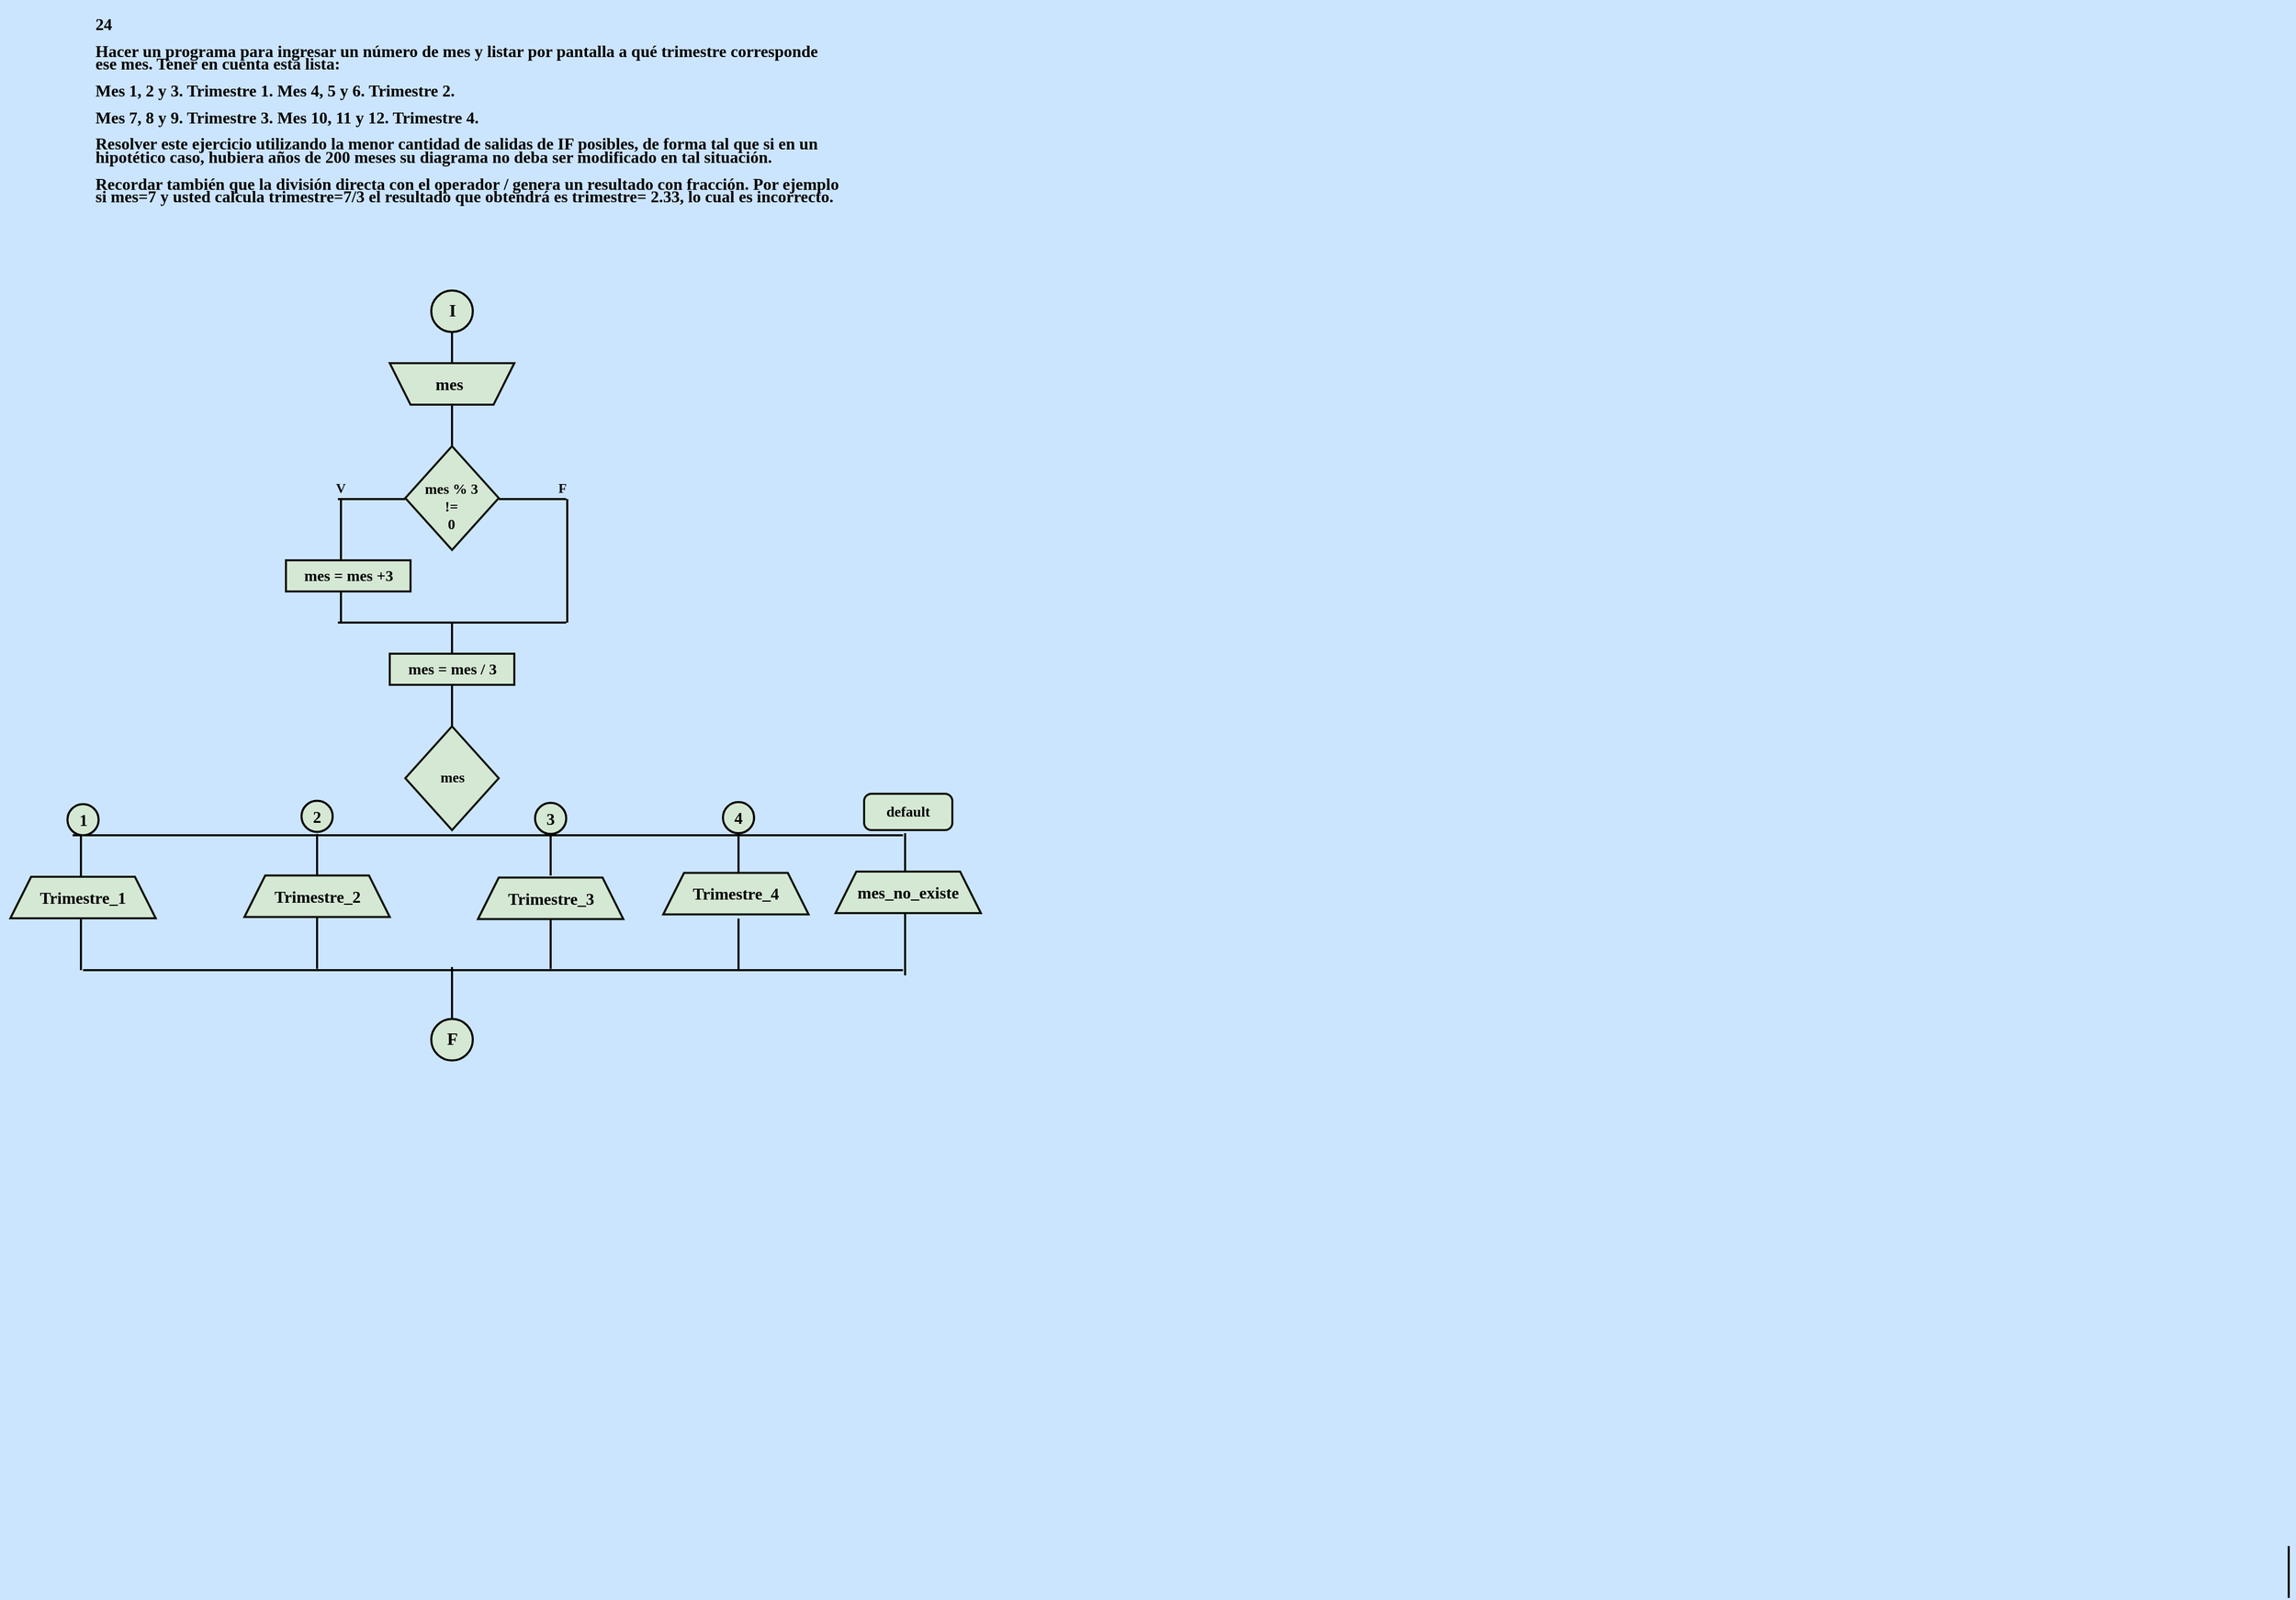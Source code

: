 <mxfile version="24.1.0" type="device">
  <diagram name="Página-1" id="Mt0nv1lMX7RmK_c0K_UG">
    <mxGraphModel dx="1420" dy="830" grid="1" gridSize="10" guides="1" tooltips="1" connect="1" arrows="1" fold="1" page="1" pageScale="1" pageWidth="827" pageHeight="1169" background="#CCE5FF" math="0" shadow="0">
      <root>
        <mxCell id="0" />
        <mxCell id="1" parent="0" />
        <mxCell id="Nl1nGp0fdvwtMMv5hh1q-1" value="&lt;p style=&quot;line-height: 90%;&quot;&gt;&lt;font style=&quot;font-size: 16px;&quot; color=&quot;#000000&quot; face=&quot;Comic Sans MS&quot;&gt;&lt;b&gt;24&lt;br&gt;&lt;br&gt;Hacer un programa para ingresar un número de mes y listar por pantalla a qué trimestre corresponde ese mes. Tener en cuenta esta lista:&lt;br&gt;&lt;br&gt;Mes 1, 2 y 3. Trimestre 1. Mes 4, 5 y 6. Trimestre 2. &lt;br&gt;&lt;br&gt;Mes 7, 8 y 9. Trimestre 3. Mes 10, 11 y 12. Trimestre 4.&lt;br&gt;&lt;br&gt;Resolver este ejercicio utilizando la menor cantidad de salidas de IF posibles, de forma tal que si en un hipotético caso, hubiera años de 200 meses su diagrama no deba ser modificado en tal situación.&lt;br&gt;&lt;br&gt;Recordar también que la división directa con el operador / genera un resultado con fracción. Por ejemplo si mes=7 y usted calcula trimestre=7/3 el resultado que obtendrá es trimestre= 2.33, lo cual es incorrecto.&lt;/b&gt;&lt;/font&gt;&lt;/p&gt;" style="text;whiteSpace=wrap;html=1;fontFamily=Architects Daughter;fontSource=https%3A%2F%2Ffonts.googleapis.com%2Fcss%3Ffamily%3DArchitects%2BDaughter;" vertex="1" parent="1">
          <mxGeometry x="180" width="720" height="240" as="geometry" />
        </mxCell>
        <mxCell id="Nl1nGp0fdvwtMMv5hh1q-156" value="" style="line;strokeWidth=2;direction=south;html=1;hachureGap=4;fontFamily=Architects Daughter;fontSource=https://fonts.googleapis.com/css?family=Architects+Daughter;strokeColor=#000000;container=0;" vertex="1" parent="1">
          <mxGeometry x="2290" y="1490" width="10" height="50" as="geometry" />
        </mxCell>
        <mxCell id="Nl1nGp0fdvwtMMv5hh1q-160" value="" style="group;aspect=fixed;" vertex="1" connectable="0" parent="1">
          <mxGeometry x="90" y="280" width="955" height="742" as="geometry" />
        </mxCell>
        <mxCell id="Nl1nGp0fdvwtMMv5hh1q-51" value="" style="line;strokeWidth=2;html=1;perimeter=backbonePerimeter;points=[];outlineConnect=0;hachureGap=4;fontFamily=Architects Daughter;fontSource=https://fonts.googleapis.com/css?family=Architects+Daughter;strokeColor=#000000;container=0;" vertex="1" parent="Nl1nGp0fdvwtMMv5hh1q-160">
          <mxGeometry x="70" y="520" width="800" height="10" as="geometry" />
        </mxCell>
        <mxCell id="Nl1nGp0fdvwtMMv5hh1q-95" value="" style="line;strokeWidth=2;html=1;perimeter=backbonePerimeter;points=[];outlineConnect=0;hachureGap=4;fontFamily=Architects Daughter;fontSource=https://fonts.googleapis.com/css?family=Architects+Daughter;strokeColor=#000000;container=0;" vertex="1" parent="Nl1nGp0fdvwtMMv5hh1q-160">
          <mxGeometry x="325.5" y="315" width="220" height="10" as="geometry" />
        </mxCell>
        <mxCell id="Nl1nGp0fdvwtMMv5hh1q-96" value="" style="line;strokeWidth=2;html=1;perimeter=backbonePerimeter;points=[];outlineConnect=0;hachureGap=4;fontFamily=Architects Daughter;fontSource=https://fonts.googleapis.com/css?family=Architects+Daughter;strokeColor=#000000;container=0;" vertex="1" parent="Nl1nGp0fdvwtMMv5hh1q-160">
          <mxGeometry x="480.5" y="196" width="65" height="10" as="geometry" />
        </mxCell>
        <mxCell id="Nl1nGp0fdvwtMMv5hh1q-97" value="" style="line;strokeWidth=2;html=1;perimeter=backbonePerimeter;points=[];outlineConnect=0;hachureGap=4;fontFamily=Architects Daughter;fontSource=https://fonts.googleapis.com/css?family=Architects+Daughter;strokeColor=#000000;container=0;" vertex="1" parent="Nl1nGp0fdvwtMMv5hh1q-160">
          <mxGeometry x="80" y="650" width="790" height="10" as="geometry" />
        </mxCell>
        <mxCell id="Nl1nGp0fdvwtMMv5hh1q-98" value="" style="line;strokeWidth=2;html=1;perimeter=backbonePerimeter;points=[];outlineConnect=0;hachureGap=4;fontFamily=Architects Daughter;fontSource=https://fonts.googleapis.com/css?family=Architects+Daughter;strokeColor=#000000;container=0;" vertex="1" parent="Nl1nGp0fdvwtMMv5hh1q-160">
          <mxGeometry x="325.5" y="196" width="65" height="10" as="geometry" />
        </mxCell>
        <mxCell id="Nl1nGp0fdvwtMMv5hh1q-99" value="" style="line;strokeWidth=2;direction=south;html=1;hachureGap=4;fontFamily=Architects Daughter;fontSource=https://fonts.googleapis.com/css?family=Architects+Daughter;strokeColor=#000000;container=0;" vertex="1" parent="Nl1nGp0fdvwtMMv5hh1q-160">
          <mxGeometry x="323.5" y="290" width="10" height="30" as="geometry" />
        </mxCell>
        <mxCell id="Nl1nGp0fdvwtMMv5hh1q-100" value="" style="line;strokeWidth=2;direction=south;html=1;hachureGap=4;fontFamily=Architects Daughter;fontSource=https://fonts.googleapis.com/css?family=Architects+Daughter;strokeColor=#000000;container=0;" vertex="1" parent="Nl1nGp0fdvwtMMv5hh1q-160">
          <mxGeometry x="323.5" y="200" width="10" height="60" as="geometry" />
        </mxCell>
        <mxCell id="Nl1nGp0fdvwtMMv5hh1q-101" value="" style="line;strokeWidth=2;direction=south;html=1;hachureGap=4;fontFamily=Architects Daughter;fontSource=https://fonts.googleapis.com/css?family=Architects+Daughter;strokeColor=#000000;container=0;" vertex="1" parent="Nl1nGp0fdvwtMMv5hh1q-160">
          <mxGeometry x="430.5" y="110" width="10" height="40" as="geometry" />
        </mxCell>
        <mxCell id="Nl1nGp0fdvwtMMv5hh1q-102" value="" style="line;strokeWidth=2;direction=south;html=1;hachureGap=4;fontFamily=Architects Daughter;fontSource=https://fonts.googleapis.com/css?family=Architects+Daughter;strokeColor=#000000;container=0;" vertex="1" parent="Nl1nGp0fdvwtMMv5hh1q-160">
          <mxGeometry x="430.5" y="40" width="10" height="30" as="geometry" />
        </mxCell>
        <mxCell id="Nl1nGp0fdvwtMMv5hh1q-104" value="" style="line;strokeWidth=2;direction=south;html=1;hachureGap=4;fontFamily=Architects Daughter;fontSource=https://fonts.googleapis.com/css?family=Architects+Daughter;strokeColor=#000000;container=0;" vertex="1" parent="Nl1nGp0fdvwtMMv5hh1q-160">
          <mxGeometry x="541.5" y="201" width="10" height="119" as="geometry" />
        </mxCell>
        <mxCell id="Nl1nGp0fdvwtMMv5hh1q-109" value="" style="line;strokeWidth=2;direction=south;html=1;hachureGap=4;fontFamily=Architects Daughter;fontSource=https://fonts.googleapis.com/css?family=Architects+Daughter;strokeColor=#000000;container=0;" vertex="1" parent="Nl1nGp0fdvwtMMv5hh1q-160">
          <mxGeometry x="430.5" y="652" width="10" height="50" as="geometry" />
        </mxCell>
        <mxCell id="Nl1nGp0fdvwtMMv5hh1q-115" value="" style="line;strokeWidth=2;direction=south;html=1;hachureGap=4;fontFamily=Architects Daughter;fontSource=https://fonts.googleapis.com/css?family=Architects+Daughter;strokeColor=#000000;container=0;" vertex="1" parent="Nl1nGp0fdvwtMMv5hh1q-160">
          <mxGeometry x="430.5" y="320" width="10" height="30" as="geometry" />
        </mxCell>
        <mxCell id="Nl1nGp0fdvwtMMv5hh1q-116" value="" style="line;strokeWidth=2;direction=south;html=1;hachureGap=4;fontFamily=Architects Daughter;fontSource=https://fonts.googleapis.com/css?family=Architects+Daughter;strokeColor=#000000;container=0;" vertex="1" parent="Nl1nGp0fdvwtMMv5hh1q-160">
          <mxGeometry x="430.5" y="380" width="10" height="40" as="geometry" />
        </mxCell>
        <mxCell id="Nl1nGp0fdvwtMMv5hh1q-31" value="" style="strokeWidth=2;html=1;shape=mxgraph.flowchart.start_2;whiteSpace=wrap;rounded=0;labelBackgroundColor=none;strokeColor=#000000;align=center;verticalAlign=middle;fontFamily=Helvetica;fontSize=12;fontColor=default;fillColor=#d5e8d4;container=0;" vertex="1" parent="Nl1nGp0fdvwtMMv5hh1q-160">
          <mxGeometry x="415.5" width="40" height="40" as="geometry" />
        </mxCell>
        <mxCell id="Nl1nGp0fdvwtMMv5hh1q-32" value="&lt;b&gt;&lt;font color=&quot;#000000&quot; style=&quot;font-size: 17px;&quot; face=&quot;Comic Sans MS&quot;&gt;I&lt;/font&gt;&lt;/b&gt;" style="text;strokeColor=none;align=center;fillColor=none;html=1;verticalAlign=middle;whiteSpace=wrap;rounded=0;fontFamily=Architects Daughter;fontSource=https%3A%2F%2Ffonts.googleapis.com%2Fcss%3Ffamily%3DArchitects%2BDaughter;container=0;" vertex="1" parent="Nl1nGp0fdvwtMMv5hh1q-160">
          <mxGeometry x="420.5" y="5" width="30" height="30" as="geometry" />
        </mxCell>
        <mxCell id="Nl1nGp0fdvwtMMv5hh1q-34" value="" style="strokeWidth=2;html=1;shape=mxgraph.flowchart.start_2;whiteSpace=wrap;rounded=0;labelBackgroundColor=none;strokeColor=#000000;align=center;verticalAlign=middle;fontFamily=Helvetica;fontSize=12;fontColor=default;fillColor=#d5e8d4;container=0;" vertex="1" parent="Nl1nGp0fdvwtMMv5hh1q-160">
          <mxGeometry x="415.5" y="702" width="40" height="40" as="geometry" />
        </mxCell>
        <mxCell id="Nl1nGp0fdvwtMMv5hh1q-35" value="&lt;b&gt;&lt;font color=&quot;#000000&quot; style=&quot;font-size: 17px;&quot; face=&quot;Comic Sans MS&quot;&gt;F&lt;/font&gt;&lt;/b&gt;" style="text;strokeColor=none;align=center;fillColor=none;html=1;verticalAlign=middle;whiteSpace=wrap;rounded=0;fontFamily=Architects Daughter;fontSource=https://fonts.googleapis.com/css?family=Architects+Daughter;container=0;" vertex="1" parent="Nl1nGp0fdvwtMMv5hh1q-160">
          <mxGeometry x="420.5" y="707" width="30" height="30" as="geometry" />
        </mxCell>
        <mxCell id="Nl1nGp0fdvwtMMv5hh1q-37" value="" style="shape=trapezoid;perimeter=trapezoidPerimeter;whiteSpace=wrap;html=1;fixedSize=1;rounded=0;labelBackgroundColor=none;strokeColor=#121211;strokeWidth=2;align=center;verticalAlign=middle;fontFamily=Helvetica;fontSize=12;fontColor=default;fillColor=#d5e8d4;direction=west;container=0;aspect=fixed;" vertex="1" parent="Nl1nGp0fdvwtMMv5hh1q-160">
          <mxGeometry x="375.5" y="70" width="120" height="40" as="geometry">
            <mxRectangle x="-1020" y="-650" width="50" height="40" as="alternateBounds" />
          </mxGeometry>
        </mxCell>
        <mxCell id="Nl1nGp0fdvwtMMv5hh1q-38" value="&lt;font face=&quot;Comic Sans MS&quot; color=&quot;#000000&quot;&gt;&lt;span style=&quot;font-size: 16px;&quot;&gt;&lt;b&gt;&amp;nbsp;mes&lt;/b&gt;&lt;/span&gt;&lt;/font&gt;" style="text;strokeColor=none;align=center;fillColor=none;html=1;verticalAlign=middle;whiteSpace=wrap;rounded=0;fontFamily=Architects Daughter;fontSource=https://fonts.googleapis.com/css?family=Architects+Daughter;aspect=fixed;container=0;" vertex="1" parent="Nl1nGp0fdvwtMMv5hh1q-160">
          <mxGeometry x="385.5" y="70" width="90" height="40" as="geometry" />
        </mxCell>
        <mxCell id="Nl1nGp0fdvwtMMv5hh1q-40" value="" style="rhombus;whiteSpace=wrap;html=1;rounded=0;labelBackgroundColor=none;strokeColor=#0F140C;strokeWidth=2;align=center;verticalAlign=middle;fontFamily=Helvetica;fontSize=12;fontColor=default;fillColor=#d5e8d4;container=0;" vertex="1" parent="Nl1nGp0fdvwtMMv5hh1q-160">
          <mxGeometry x="390.5" y="150" width="90" height="100" as="geometry" />
        </mxCell>
        <mxCell id="Nl1nGp0fdvwtMMv5hh1q-41" value="&lt;font color=&quot;#000000&quot; size=&quot;1&quot; face=&quot;Comic Sans MS&quot;&gt;&lt;b style=&quot;font-size: 14px;&quot;&gt;mes % 3 !=&lt;/b&gt;&lt;/font&gt;&lt;div&gt;&lt;font color=&quot;#000000&quot; size=&quot;1&quot; face=&quot;Comic Sans MS&quot;&gt;&lt;b style=&quot;font-size: 14px;&quot;&gt;0&lt;/b&gt;&lt;/font&gt;&lt;/div&gt;" style="text;strokeColor=none;align=center;fillColor=none;html=1;verticalAlign=middle;whiteSpace=wrap;rounded=0;fontFamily=Architects Daughter;fontSource=https%3A%2F%2Ffonts.googleapis.com%2Fcss%3Ffamily%3DArchitects%2BDaughter;container=0;" vertex="1" parent="Nl1nGp0fdvwtMMv5hh1q-160">
          <mxGeometry x="404.5" y="184" width="60" height="50" as="geometry" />
        </mxCell>
        <mxCell id="Nl1nGp0fdvwtMMv5hh1q-43" value="" style="rounded=0;whiteSpace=wrap;html=1;labelBackgroundColor=none;strokeColor=#0f100e;strokeWidth=2;align=center;verticalAlign=middle;fontFamily=Helvetica;fontSize=12;fontColor=default;fillColor=#d5e8d4;container=0;" vertex="1" parent="Nl1nGp0fdvwtMMv5hh1q-160">
          <mxGeometry x="275.5" y="260" width="120" height="30" as="geometry" />
        </mxCell>
        <mxCell id="Nl1nGp0fdvwtMMv5hh1q-44" value="&lt;b&gt;&lt;font color=&quot;#000000&quot; style=&quot;font-size: 15px;&quot; face=&quot;Comic Sans MS&quot;&gt;mes = mes +3&lt;/font&gt;&lt;/b&gt;" style="text;strokeColor=none;align=center;fillColor=none;html=1;verticalAlign=middle;whiteSpace=wrap;rounded=0;fontFamily=Architects Daughter;fontSource=https://fonts.googleapis.com/css?family=Architects+Daughter;container=0;" vertex="1" parent="Nl1nGp0fdvwtMMv5hh1q-160">
          <mxGeometry x="280.5" y="265" width="110" height="20" as="geometry" />
        </mxCell>
        <mxCell id="Nl1nGp0fdvwtMMv5hh1q-46" value="" style="rounded=0;whiteSpace=wrap;html=1;labelBackgroundColor=none;strokeColor=#0f100e;strokeWidth=2;align=center;verticalAlign=middle;fontFamily=Helvetica;fontSize=12;fontColor=default;fillColor=#d5e8d4;container=0;" vertex="1" parent="Nl1nGp0fdvwtMMv5hh1q-160">
          <mxGeometry x="375.5" y="350" width="120" height="30" as="geometry" />
        </mxCell>
        <mxCell id="Nl1nGp0fdvwtMMv5hh1q-47" value="&lt;b&gt;&lt;font color=&quot;#000000&quot; style=&quot;font-size: 15px;&quot; face=&quot;Comic Sans MS&quot;&gt;mes = mes / 3&lt;/font&gt;&lt;/b&gt;" style="text;strokeColor=none;align=center;fillColor=none;html=1;verticalAlign=middle;whiteSpace=wrap;rounded=0;fontFamily=Architects Daughter;fontSource=https://fonts.googleapis.com/css?family=Architects+Daughter;container=0;" vertex="1" parent="Nl1nGp0fdvwtMMv5hh1q-160">
          <mxGeometry x="380.5" y="355" width="110" height="20" as="geometry" />
        </mxCell>
        <mxCell id="Nl1nGp0fdvwtMMv5hh1q-49" value="" style="rhombus;whiteSpace=wrap;html=1;rounded=0;labelBackgroundColor=none;strokeColor=#0F140C;strokeWidth=2;align=center;verticalAlign=middle;fontFamily=Helvetica;fontSize=12;fontColor=default;fillColor=#d5e8d4;container=0;" vertex="1" parent="Nl1nGp0fdvwtMMv5hh1q-160">
          <mxGeometry x="390.5" y="420" width="90" height="100" as="geometry" />
        </mxCell>
        <mxCell id="Nl1nGp0fdvwtMMv5hh1q-50" value="&lt;font face=&quot;Comic Sans MS&quot; color=&quot;#000000&quot;&gt;&lt;span style=&quot;font-size: 14px;&quot;&gt;&lt;b&gt;mes&lt;/b&gt;&lt;/span&gt;&lt;/font&gt;" style="text;strokeColor=none;align=center;fillColor=none;html=1;verticalAlign=middle;whiteSpace=wrap;rounded=0;fontFamily=Architects Daughter;fontSource=https%3A%2F%2Ffonts.googleapis.com%2Fcss%3Ffamily%3DArchitects%2BDaughter;container=0;" vertex="1" parent="Nl1nGp0fdvwtMMv5hh1q-160">
          <mxGeometry x="405.5" y="445" width="60" height="50" as="geometry" />
        </mxCell>
        <mxCell id="Nl1nGp0fdvwtMMv5hh1q-123" value="" style="group" vertex="1" connectable="0" parent="Nl1nGp0fdvwtMMv5hh1q-160">
          <mxGeometry x="450.5" y="493.75" width="160" height="160" as="geometry" />
        </mxCell>
        <mxCell id="Nl1nGp0fdvwtMMv5hh1q-105" value="" style="line;strokeWidth=2;direction=south;html=1;hachureGap=4;fontFamily=Architects Daughter;fontSource=https://fonts.googleapis.com/css?family=Architects+Daughter;strokeColor=#000000;container=0;" vertex="1" parent="Nl1nGp0fdvwtMMv5hh1q-123">
          <mxGeometry x="75" y="30" width="10" height="40" as="geometry" />
        </mxCell>
        <mxCell id="Nl1nGp0fdvwtMMv5hh1q-106" value="" style="line;strokeWidth=2;direction=south;html=1;hachureGap=4;fontFamily=Architects Daughter;fontSource=https://fonts.googleapis.com/css?family=Architects+Daughter;strokeColor=#000000;container=0;" vertex="1" parent="Nl1nGp0fdvwtMMv5hh1q-123">
          <mxGeometry x="75" y="110" width="10" height="50" as="geometry" />
        </mxCell>
        <mxCell id="Nl1nGp0fdvwtMMv5hh1q-56" value="" style="strokeWidth=2;html=1;shape=mxgraph.flowchart.start_2;whiteSpace=wrap;rounded=0;labelBackgroundColor=none;strokeColor=#000000;align=center;verticalAlign=middle;fontFamily=Helvetica;fontSize=12;fontColor=default;fillColor=#d5e8d4;aspect=fixed;container=0;" vertex="1" parent="Nl1nGp0fdvwtMMv5hh1q-123">
          <mxGeometry x="65" width="30" height="30" as="geometry" />
        </mxCell>
        <mxCell id="Nl1nGp0fdvwtMMv5hh1q-57" value="&lt;b&gt;&lt;font color=&quot;#000000&quot; style=&quot;font-size: 16px;&quot; face=&quot;Comic Sans MS&quot;&gt;3&lt;/font&gt;&lt;/b&gt;" style="text;strokeColor=none;align=center;fillColor=none;html=1;verticalAlign=middle;whiteSpace=wrap;rounded=0;fontFamily=Architects Daughter;fontSource=https://fonts.googleapis.com/css?family=Architects+Daughter;aspect=fixed;container=0;" vertex="1" parent="Nl1nGp0fdvwtMMv5hh1q-123">
          <mxGeometry x="57.5" y="3.75" width="45" height="22.5" as="geometry" />
        </mxCell>
        <mxCell id="Nl1nGp0fdvwtMMv5hh1q-80" value="" style="shape=trapezoid;perimeter=trapezoidPerimeter;whiteSpace=wrap;html=1;fixedSize=1;rounded=0;labelBackgroundColor=none;strokeColor=#0F140C;strokeWidth=2;align=center;verticalAlign=middle;fontFamily=Helvetica;fontSize=12;fontColor=default;fillColor=#d5e8d4;container=0;" vertex="1" parent="Nl1nGp0fdvwtMMv5hh1q-123">
          <mxGeometry x="10" y="72" width="140" height="40" as="geometry" />
        </mxCell>
        <mxCell id="Nl1nGp0fdvwtMMv5hh1q-81" value="&lt;b&gt;&lt;font color=&quot;#000000&quot; style=&quot;font-size: 16px;&quot; face=&quot;Comic Sans MS&quot;&gt;Trimestre_3&lt;/font&gt;&lt;/b&gt;" style="text;strokeColor=none;align=center;fillColor=none;html=1;verticalAlign=middle;whiteSpace=wrap;rounded=0;fontFamily=Architects Daughter;fontSource=https://fonts.googleapis.com/css?family=Architects+Daughter;container=0;" vertex="1" parent="Nl1nGp0fdvwtMMv5hh1q-123">
          <mxGeometry y="77" width="160" height="30" as="geometry" />
        </mxCell>
        <mxCell id="Nl1nGp0fdvwtMMv5hh1q-132" value="" style="group;aspect=fixed;" vertex="1" connectable="0" parent="Nl1nGp0fdvwtMMv5hh1q-160">
          <mxGeometry x="225.5" y="491.75" width="160" height="162" as="geometry" />
        </mxCell>
        <mxCell id="Nl1nGp0fdvwtMMv5hh1q-126" value="" style="line;strokeWidth=2;direction=south;html=1;hachureGap=4;fontFamily=Architects Daughter;fontSource=https://fonts.googleapis.com/css?family=Architects+Daughter;strokeColor=#000000;container=0;" vertex="1" parent="Nl1nGp0fdvwtMMv5hh1q-132">
          <mxGeometry x="75" y="32" width="10" height="40" as="geometry" />
        </mxCell>
        <mxCell id="Nl1nGp0fdvwtMMv5hh1q-127" value="" style="line;strokeWidth=2;direction=south;html=1;hachureGap=4;fontFamily=Architects Daughter;fontSource=https://fonts.googleapis.com/css?family=Architects+Daughter;strokeColor=#000000;container=0;" vertex="1" parent="Nl1nGp0fdvwtMMv5hh1q-132">
          <mxGeometry x="75" y="112" width="10" height="50" as="geometry" />
        </mxCell>
        <mxCell id="Nl1nGp0fdvwtMMv5hh1q-128" value="" style="strokeWidth=2;html=1;shape=mxgraph.flowchart.start_2;whiteSpace=wrap;rounded=0;labelBackgroundColor=none;strokeColor=#000000;align=center;verticalAlign=middle;fontFamily=Helvetica;fontSize=12;fontColor=default;fillColor=#d5e8d4;aspect=fixed;container=0;" vertex="1" parent="Nl1nGp0fdvwtMMv5hh1q-132">
          <mxGeometry x="65" width="30" height="30" as="geometry" />
        </mxCell>
        <mxCell id="Nl1nGp0fdvwtMMv5hh1q-129" value="&lt;b&gt;&lt;font color=&quot;#000000&quot; style=&quot;font-size: 16px;&quot; face=&quot;Comic Sans MS&quot;&gt;2&lt;/font&gt;&lt;/b&gt;" style="text;strokeColor=none;align=center;fillColor=none;html=1;verticalAlign=middle;whiteSpace=wrap;rounded=0;fontFamily=Architects Daughter;fontSource=https://fonts.googleapis.com/css?family=Architects+Daughter;aspect=fixed;container=0;" vertex="1" parent="Nl1nGp0fdvwtMMv5hh1q-132">
          <mxGeometry x="57.5" y="3.75" width="45" height="22.5" as="geometry" />
        </mxCell>
        <mxCell id="Nl1nGp0fdvwtMMv5hh1q-130" value="" style="shape=trapezoid;perimeter=trapezoidPerimeter;whiteSpace=wrap;html=1;fixedSize=1;rounded=0;labelBackgroundColor=none;strokeColor=#0F140C;strokeWidth=2;align=center;verticalAlign=middle;fontFamily=Helvetica;fontSize=12;fontColor=default;fillColor=#d5e8d4;container=0;" vertex="1" parent="Nl1nGp0fdvwtMMv5hh1q-132">
          <mxGeometry x="10" y="72" width="140" height="40" as="geometry" />
        </mxCell>
        <mxCell id="Nl1nGp0fdvwtMMv5hh1q-131" value="&lt;b&gt;&lt;font color=&quot;#000000&quot; style=&quot;font-size: 16px;&quot; face=&quot;Comic Sans MS&quot;&gt;Trimestre_2&lt;/font&gt;&lt;/b&gt;" style="text;strokeColor=none;align=center;fillColor=none;html=1;verticalAlign=middle;whiteSpace=wrap;rounded=0;fontFamily=Architects Daughter;fontSource=https://fonts.googleapis.com/css?family=Architects+Daughter;container=0;" vertex="1" parent="Nl1nGp0fdvwtMMv5hh1q-132">
          <mxGeometry y="77" width="160" height="30" as="geometry" />
        </mxCell>
        <mxCell id="Nl1nGp0fdvwtMMv5hh1q-139" value="" style="group;aspect=fixed;" vertex="1" connectable="0" parent="Nl1nGp0fdvwtMMv5hh1q-160">
          <mxGeometry y="495" width="160" height="160" as="geometry" />
        </mxCell>
        <mxCell id="Nl1nGp0fdvwtMMv5hh1q-133" value="" style="line;strokeWidth=2;direction=south;html=1;hachureGap=4;fontFamily=Architects Daughter;fontSource=https://fonts.googleapis.com/css?family=Architects+Daughter;strokeColor=#000000;container=0;" vertex="1" parent="Nl1nGp0fdvwtMMv5hh1q-139">
          <mxGeometry x="73" y="110" width="10" height="50" as="geometry" />
        </mxCell>
        <mxCell id="Nl1nGp0fdvwtMMv5hh1q-134" value="" style="line;strokeWidth=2;direction=south;html=1;hachureGap=4;fontFamily=Architects Daughter;fontSource=https://fonts.googleapis.com/css?family=Architects+Daughter;strokeColor=#000000;container=0;" vertex="1" parent="Nl1nGp0fdvwtMMv5hh1q-139">
          <mxGeometry x="73" y="30" width="10" height="40" as="geometry" />
        </mxCell>
        <mxCell id="Nl1nGp0fdvwtMMv5hh1q-135" value="" style="strokeWidth=2;html=1;shape=mxgraph.flowchart.start_2;whiteSpace=wrap;rounded=0;labelBackgroundColor=none;strokeColor=#000000;align=center;verticalAlign=middle;fontFamily=Helvetica;fontSize=12;fontColor=default;fillColor=#d5e8d4;aspect=fixed;container=0;" vertex="1" parent="Nl1nGp0fdvwtMMv5hh1q-139">
          <mxGeometry x="65" width="30" height="30" as="geometry" />
        </mxCell>
        <mxCell id="Nl1nGp0fdvwtMMv5hh1q-136" value="&lt;b&gt;&lt;font color=&quot;#000000&quot; style=&quot;font-size: 16px;&quot; face=&quot;Comic Sans MS&quot;&gt;1&lt;/font&gt;&lt;/b&gt;" style="text;strokeColor=none;align=center;fillColor=none;html=1;verticalAlign=middle;whiteSpace=wrap;rounded=0;fontFamily=Architects Daughter;fontSource=https://fonts.googleapis.com/css?family=Architects+Daughter;aspect=fixed;container=0;" vertex="1" parent="Nl1nGp0fdvwtMMv5hh1q-139">
          <mxGeometry x="57.5" y="3.75" width="45" height="22.5" as="geometry" />
        </mxCell>
        <mxCell id="Nl1nGp0fdvwtMMv5hh1q-137" value="" style="shape=trapezoid;perimeter=trapezoidPerimeter;whiteSpace=wrap;html=1;fixedSize=1;rounded=0;labelBackgroundColor=none;strokeColor=#0F140C;strokeWidth=2;align=center;verticalAlign=middle;fontFamily=Helvetica;fontSize=12;fontColor=default;fillColor=#d5e8d4;container=0;" vertex="1" parent="Nl1nGp0fdvwtMMv5hh1q-139">
          <mxGeometry x="10" y="70" width="140" height="40" as="geometry" />
        </mxCell>
        <mxCell id="Nl1nGp0fdvwtMMv5hh1q-138" value="&lt;font face=&quot;Comic Sans MS&quot; color=&quot;#000000&quot;&gt;&lt;span style=&quot;font-size: 16px;&quot;&gt;&lt;b&gt;Trimestre_1&lt;/b&gt;&lt;/span&gt;&lt;/font&gt;" style="text;strokeColor=none;align=center;fillColor=none;html=1;verticalAlign=middle;whiteSpace=wrap;rounded=0;fontFamily=Architects Daughter;fontSource=https://fonts.googleapis.com/css?family=Architects+Daughter;container=0;" vertex="1" parent="Nl1nGp0fdvwtMMv5hh1q-139">
          <mxGeometry y="75" width="160" height="30" as="geometry" />
        </mxCell>
        <mxCell id="Nl1nGp0fdvwtMMv5hh1q-142" value="" style="group;aspect=fixed;" vertex="1" connectable="0" parent="Nl1nGp0fdvwtMMv5hh1q-160">
          <mxGeometry x="795" y="560" width="160" height="40" as="geometry" />
        </mxCell>
        <mxCell id="Nl1nGp0fdvwtMMv5hh1q-140" value="" style="shape=trapezoid;perimeter=trapezoidPerimeter;whiteSpace=wrap;html=1;fixedSize=1;rounded=0;labelBackgroundColor=none;strokeColor=#0F140C;strokeWidth=2;align=center;verticalAlign=middle;fontFamily=Helvetica;fontSize=12;fontColor=default;fillColor=#d5e8d4;container=0;" vertex="1" parent="Nl1nGp0fdvwtMMv5hh1q-142">
          <mxGeometry x="10" width="140" height="40" as="geometry" />
        </mxCell>
        <mxCell id="Nl1nGp0fdvwtMMv5hh1q-141" value="&lt;b&gt;&lt;font color=&quot;#000000&quot; style=&quot;font-size: 16px;&quot; face=&quot;Comic Sans MS&quot;&gt;mes_no_existe&lt;/font&gt;&lt;/b&gt;" style="text;strokeColor=none;align=center;fillColor=none;html=1;verticalAlign=middle;whiteSpace=wrap;rounded=0;fontFamily=Architects Daughter;fontSource=https://fonts.googleapis.com/css?family=Architects+Daughter;container=0;" vertex="1" parent="Nl1nGp0fdvwtMMv5hh1q-142">
          <mxGeometry y="5" width="160" height="30" as="geometry" />
        </mxCell>
        <mxCell id="Nl1nGp0fdvwtMMv5hh1q-143" value="" style="group;aspect=fixed;" vertex="1" connectable="0" parent="Nl1nGp0fdvwtMMv5hh1q-160">
          <mxGeometry x="830" y="485" width="90" height="35" as="geometry" />
        </mxCell>
        <mxCell id="Nl1nGp0fdvwtMMv5hh1q-71" value="" style="rounded=1;whiteSpace=wrap;html=1;absoluteArcSize=1;arcSize=14;strokeWidth=2;labelBackgroundColor=none;strokeColor=#0F140C;align=center;verticalAlign=middle;fontFamily=Helvetica;fontSize=12;fontColor=default;fillColor=#d5e8d4;aspect=fixed;container=0;" vertex="1" parent="Nl1nGp0fdvwtMMv5hh1q-143">
          <mxGeometry x="2.5" width="85" height="35" as="geometry" />
        </mxCell>
        <mxCell id="Nl1nGp0fdvwtMMv5hh1q-72" value="&lt;b&gt;&lt;font color=&quot;#000000&quot; style=&quot;font-size: 14px;&quot; face=&quot;Comic Sans MS&quot;&gt;default&lt;/font&gt;&lt;/b&gt;" style="text;strokeColor=none;align=center;fillColor=none;html=1;verticalAlign=middle;whiteSpace=wrap;rounded=0;fontFamily=Architects Daughter;fontSource=https://fonts.googleapis.com/css?family=Architects+Daughter;aspect=fixed;container=0;" vertex="1" parent="Nl1nGp0fdvwtMMv5hh1q-143">
          <mxGeometry y="2.5" width="90" height="30" as="geometry" />
        </mxCell>
        <mxCell id="Nl1nGp0fdvwtMMv5hh1q-153" value="" style="group;aspect=fixed;" vertex="1" connectable="0" parent="Nl1nGp0fdvwtMMv5hh1q-160">
          <mxGeometry x="629" y="493" width="160" height="158.25" as="geometry" />
        </mxCell>
        <mxCell id="Nl1nGp0fdvwtMMv5hh1q-146" value="" style="line;strokeWidth=2;direction=south;html=1;hachureGap=4;fontFamily=Architects Daughter;fontSource=https://fonts.googleapis.com/css?family=Architects+Daughter;strokeColor=#000000;container=0;" vertex="1" parent="Nl1nGp0fdvwtMMv5hh1q-153">
          <mxGeometry x="77.5" y="30" width="10" height="40" as="geometry" />
        </mxCell>
        <mxCell id="Nl1nGp0fdvwtMMv5hh1q-147" value="" style="line;strokeWidth=2;direction=south;html=1;hachureGap=4;fontFamily=Architects Daughter;fontSource=https://fonts.googleapis.com/css?family=Architects+Daughter;strokeColor=#000000;container=0;" vertex="1" parent="Nl1nGp0fdvwtMMv5hh1q-153">
          <mxGeometry x="77.5" y="112.25" width="10" height="50" as="geometry" />
        </mxCell>
        <mxCell id="Nl1nGp0fdvwtMMv5hh1q-148" value="" style="strokeWidth=2;html=1;shape=mxgraph.flowchart.start_2;whiteSpace=wrap;rounded=0;labelBackgroundColor=none;strokeColor=#000000;align=center;verticalAlign=middle;fontFamily=Helvetica;fontSize=12;fontColor=default;fillColor=#d5e8d4;aspect=fixed;container=0;" vertex="1" parent="Nl1nGp0fdvwtMMv5hh1q-153">
          <mxGeometry x="67.5" width="30" height="30" as="geometry" />
        </mxCell>
        <mxCell id="Nl1nGp0fdvwtMMv5hh1q-149" value="&lt;b&gt;&lt;font color=&quot;#000000&quot; style=&quot;font-size: 16px;&quot; face=&quot;Comic Sans MS&quot;&gt;4&lt;/font&gt;&lt;/b&gt;" style="text;strokeColor=none;align=center;fillColor=none;html=1;verticalAlign=middle;whiteSpace=wrap;rounded=0;fontFamily=Architects Daughter;fontSource=https://fonts.googleapis.com/css?family=Architects+Daughter;aspect=fixed;container=0;" vertex="1" parent="Nl1nGp0fdvwtMMv5hh1q-153">
          <mxGeometry x="60" y="3.75" width="45" height="22.5" as="geometry" />
        </mxCell>
        <mxCell id="Nl1nGp0fdvwtMMv5hh1q-150" value="" style="shape=trapezoid;perimeter=trapezoidPerimeter;whiteSpace=wrap;html=1;fixedSize=1;rounded=0;labelBackgroundColor=none;strokeColor=#0F140C;strokeWidth=2;align=center;verticalAlign=middle;fontFamily=Helvetica;fontSize=12;fontColor=default;fillColor=#d5e8d4;container=0;" vertex="1" parent="Nl1nGp0fdvwtMMv5hh1q-153">
          <mxGeometry x="10" y="68.25" width="140" height="40" as="geometry" />
        </mxCell>
        <mxCell id="Nl1nGp0fdvwtMMv5hh1q-151" value="&lt;b&gt;&lt;font color=&quot;#000000&quot; style=&quot;font-size: 16px;&quot; face=&quot;Comic Sans MS&quot;&gt;Trimestre_4&lt;/font&gt;&lt;/b&gt;" style="text;strokeColor=none;align=center;fillColor=none;html=1;verticalAlign=middle;whiteSpace=wrap;rounded=0;fontFamily=Architects Daughter;fontSource=https://fonts.googleapis.com/css?family=Architects+Daughter;container=0;" vertex="1" parent="Nl1nGp0fdvwtMMv5hh1q-153">
          <mxGeometry y="73.25" width="160" height="30" as="geometry" />
        </mxCell>
        <mxCell id="Nl1nGp0fdvwtMMv5hh1q-152" style="edgeStyle=orthogonalEdgeStyle;rounded=0;sketch=1;hachureGap=4;jiggle=2;curveFitting=1;orthogonalLoop=1;jettySize=auto;html=1;exitX=0.5;exitY=1;exitDx=0;exitDy=0;fontFamily=Architects Daughter;fontSource=https://fonts.googleapis.com/css?family=Architects+Daughter;" edge="1" parent="Nl1nGp0fdvwtMMv5hh1q-153" source="Nl1nGp0fdvwtMMv5hh1q-151" target="Nl1nGp0fdvwtMMv5hh1q-151">
          <mxGeometry relative="1" as="geometry" />
        </mxCell>
        <mxCell id="Nl1nGp0fdvwtMMv5hh1q-155" value="" style="line;strokeWidth=2;direction=south;html=1;hachureGap=4;fontFamily=Architects Daughter;fontSource=https://fonts.googleapis.com/css?family=Architects+Daughter;strokeColor=#000000;container=0;" vertex="1" parent="Nl1nGp0fdvwtMMv5hh1q-160">
          <mxGeometry x="867" y="600" width="10" height="60" as="geometry" />
        </mxCell>
        <mxCell id="Nl1nGp0fdvwtMMv5hh1q-157" value="" style="line;strokeWidth=2;direction=south;html=1;hachureGap=4;fontFamily=Architects Daughter;fontSource=https://fonts.googleapis.com/css?family=Architects+Daughter;strokeColor=#000000;container=0;" vertex="1" parent="Nl1nGp0fdvwtMMv5hh1q-160">
          <mxGeometry x="867" y="523" width="10" height="37" as="geometry" />
        </mxCell>
        <mxCell id="Nl1nGp0fdvwtMMv5hh1q-158" value="&lt;b&gt;&lt;font color=&quot;#000000&quot; style=&quot;font-size: 13px;&quot; face=&quot;Comic Sans MS&quot;&gt;V&lt;/font&gt;&lt;/b&gt;" style="text;strokeColor=none;align=center;fillColor=none;html=1;verticalAlign=middle;whiteSpace=wrap;rounded=0;fontFamily=Architects Daughter;fontSource=https%3A%2F%2Ffonts.googleapis.com%2Fcss%3Ffamily%3DArchitects%2BDaughter;" vertex="1" parent="Nl1nGp0fdvwtMMv5hh1q-160">
          <mxGeometry x="312" y="176" width="33" height="30" as="geometry" />
        </mxCell>
        <mxCell id="Nl1nGp0fdvwtMMv5hh1q-159" value="&lt;b&gt;&lt;font color=&quot;#000000&quot; style=&quot;font-size: 13px;&quot; face=&quot;Comic Sans MS&quot;&gt;F&lt;/font&gt;&lt;/b&gt;" style="text;strokeColor=none;align=center;fillColor=none;html=1;verticalAlign=middle;whiteSpace=wrap;rounded=0;fontFamily=Architects Daughter;fontSource=https://fonts.googleapis.com/css?family=Architects+Daughter;" vertex="1" parent="Nl1nGp0fdvwtMMv5hh1q-160">
          <mxGeometry x="531.5" y="176" width="20" height="30" as="geometry" />
        </mxCell>
      </root>
    </mxGraphModel>
  </diagram>
</mxfile>
